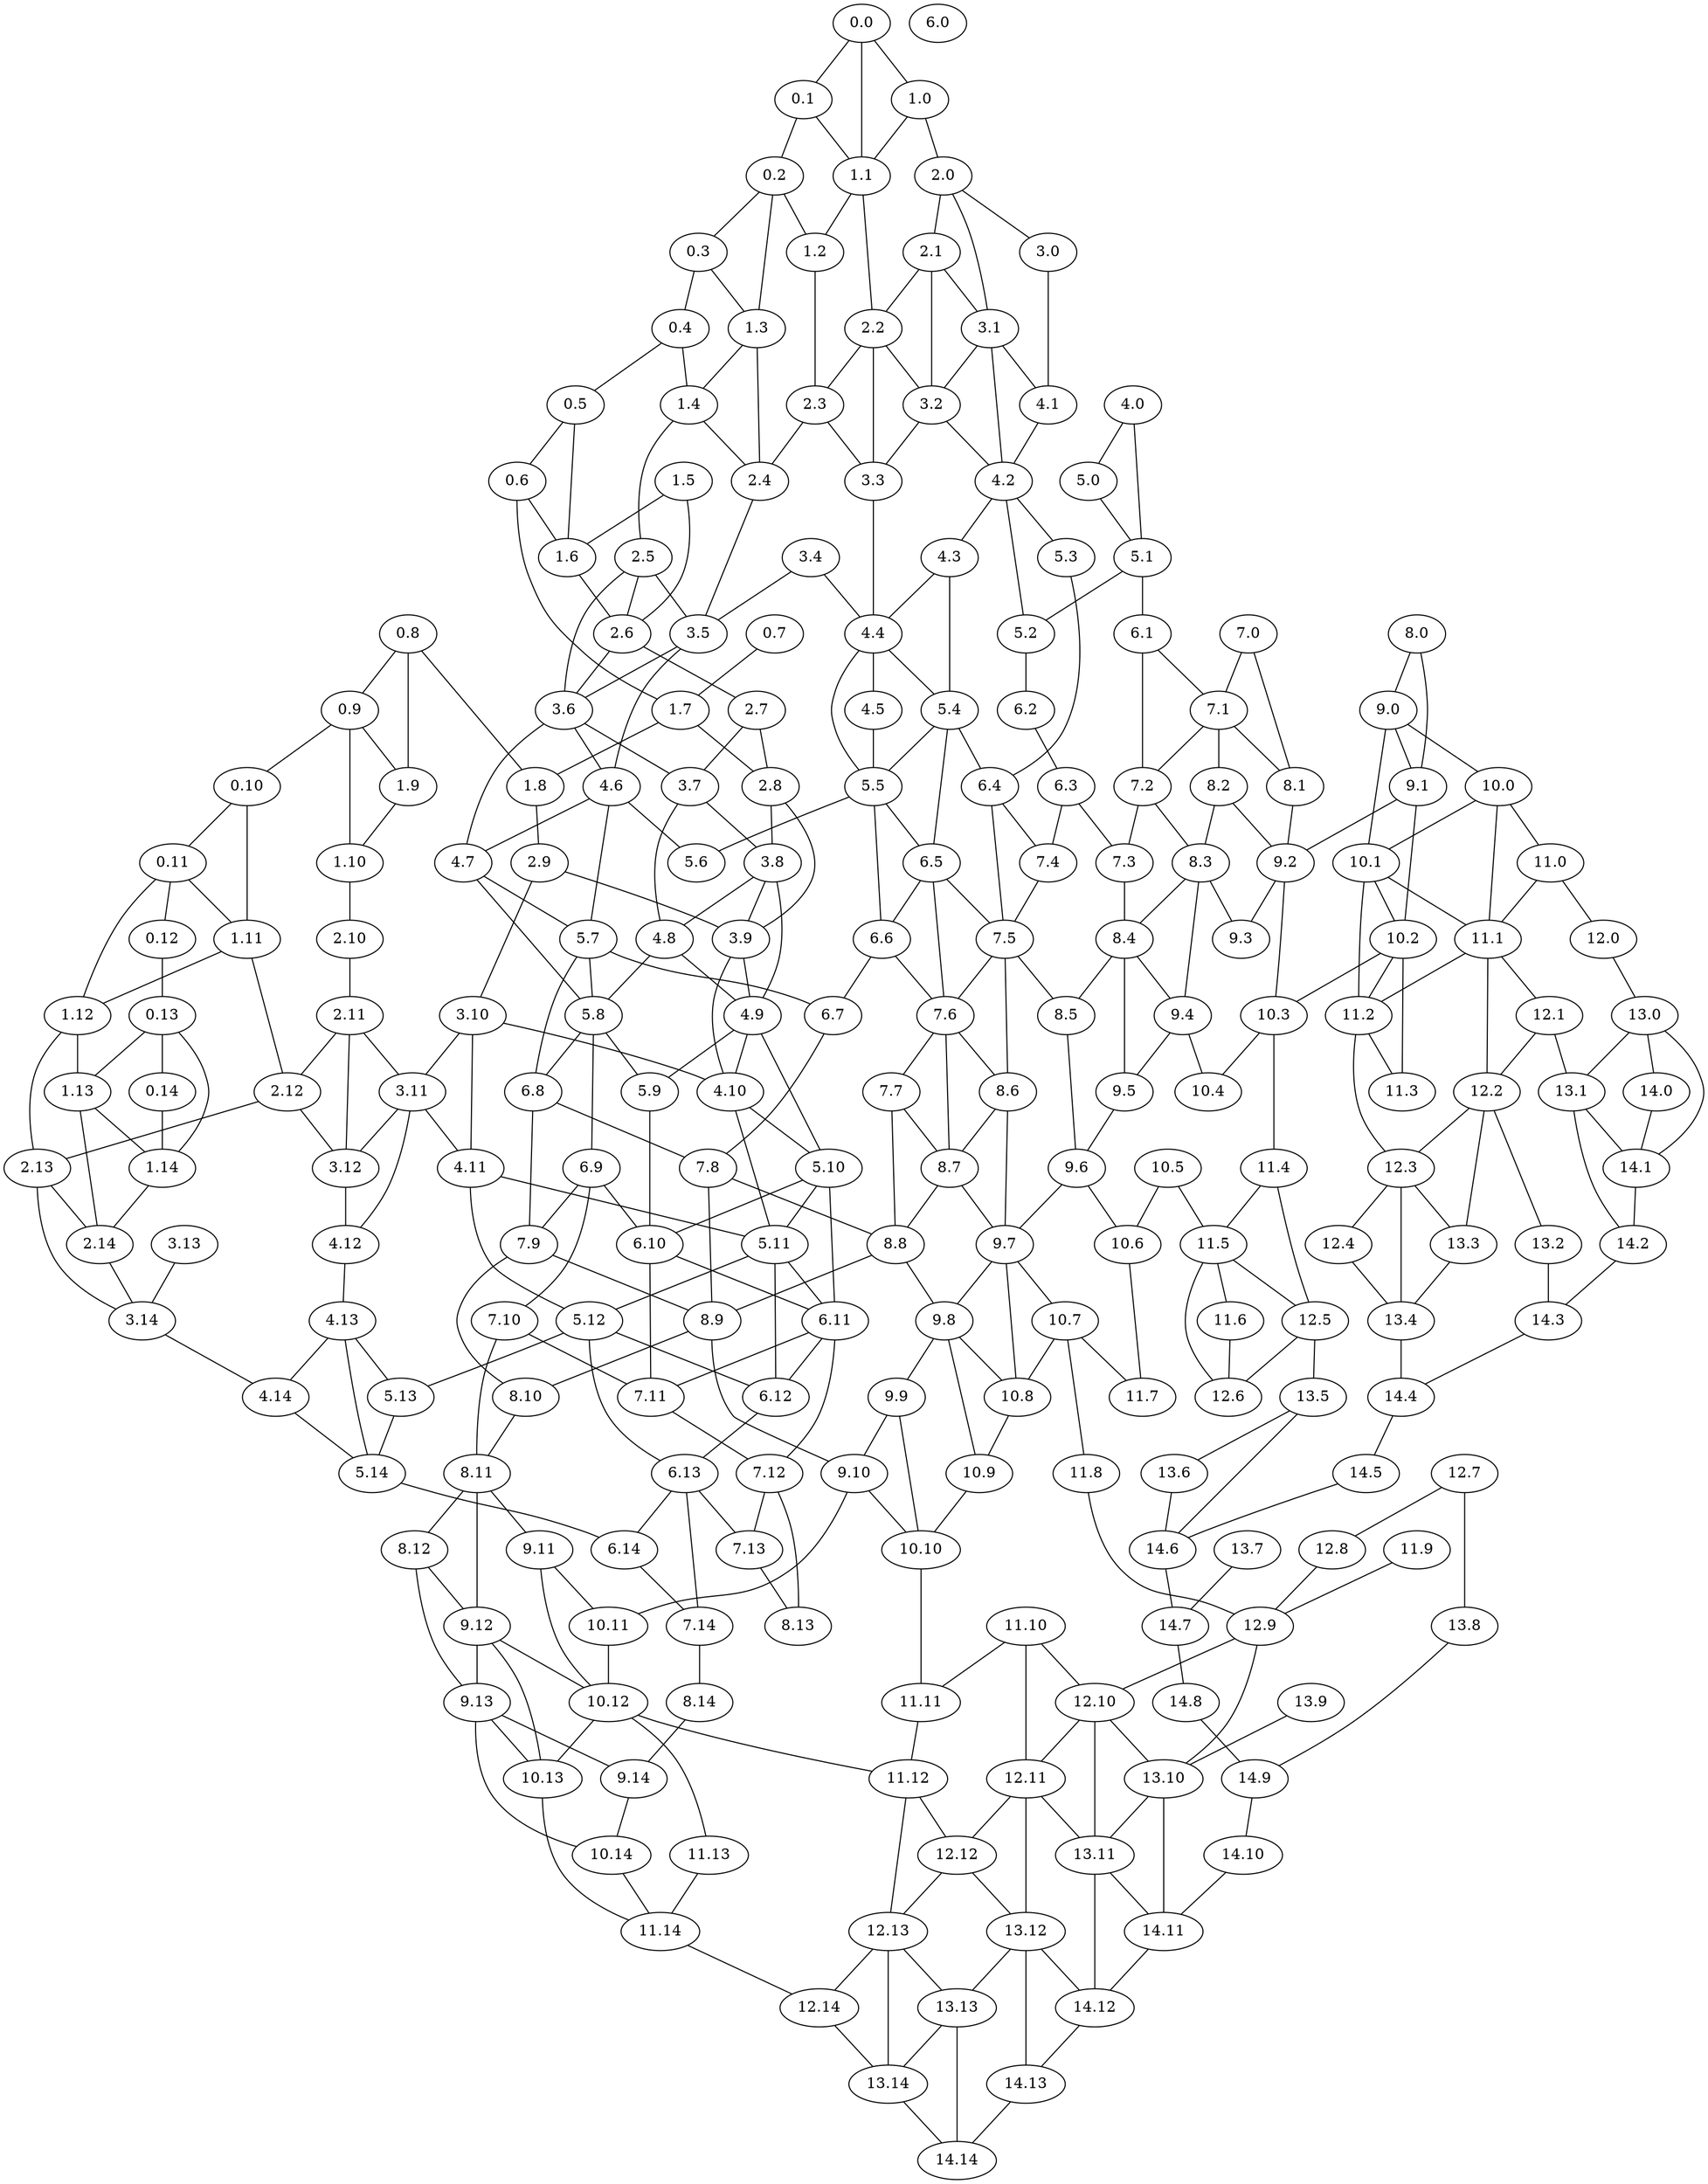 graph G {
	graph [bb="0,0,1401.6,1674.6"];
	node [label="\N"];
	0.0	[height=0.5,
		pos="1169.9,1244.9",
		width=0.75];
	0.1	[height=0.5,
		pos="1103.2,1275.4",
		width=0.75];
	0.0 -- 0.1	[pos="1147.3,1255.2 1140.4,1258.4 1132.7,1261.9 1125.8,1265.1"];
	1.0	[height=0.5,
		pos="1198.9,1173.7",
		width=0.75];
	0.0 -- 1.0	[pos="1177.1,1227.3 1181.6,1216.3 1187.3,1202.1 1191.8,1191.1"];
	1.1	[height=0.5,
		pos="1120.2,1191",
		width=0.75];
	0.0 -- 1.1	[pos="1155.5,1229.3 1148.8,1222.1 1141,1213.5 1134.3,1206.4"];
	0.2	[height=0.5,
		pos="1023,1299",
		width=0.75];
	0.1 -- 0.2	[pos="1078.3,1282.7 1068.6,1285.6 1057.6,1288.8 1047.9,1291.7"];
	0.1 -- 1.1	[pos="1106.8,1257.5 1109.7,1243.2 1113.7,1223.2 1116.6,1208.9"];
	0.3	[height=0.5,
		pos="966.54,1355",
		width=0.75];
	0.2 -- 0.3	[pos="1007.8,1314 999.75,1322.1 989.81,1331.9 981.7,1340"];
	1.2	[height=0.5,
		pos="1049.4,1223.6",
		width=0.75];
	0.2 -- 1.2	[pos="1029.2,1281.2 1033.4,1269.1 1038.9,1253.4 1043.1,1241.4"];
	1.3	[height=0.5,
		pos="956.57,1274.6",
		width=0.75];
	0.2 -- 1.3	[pos="999,1290.2 992.91,1288 986.37,1285.6 980.29,1283.3"];
	0.4	[height=0.5,
		pos="889.44,1357.1",
		width=0.75];
	0.3 -- 0.4	[pos="939.14,1355.7 931.78,1355.9 923.83,1356.1 916.49,1356.3"];
	0.3 -- 1.3	[pos="964.28,1336.8 962.65,1323.6 960.45,1305.9 958.83,1292.8"];
	0.5	[height=0.5,
		pos="813.59,1393.2",
		width=0.75];
	0.4 -- 0.5	[pos="867.1,1367.7 857.22,1372.4 845.64,1377.9 835.78,1382.6"];
	1.4	[height=0.5,
		pos="890.62,1266.6",
		width=0.75];
	0.4 -- 1.4	[pos="889.68,1338.7 889.89,1323 890.18,1300.5 890.38,1284.8"];
	0.6	[height=0.5,
		pos="731.68,1395.1",
		width=0.75];
	0.5 -- 0.6	[pos="786.32,1393.8 777.47,1394 767.67,1394.2 758.84,1394.5"];
	1.6	[height=0.5,
		pos="768.63,1334.9",
		width=0.75];
	0.5 -- 1.6	[pos="801.07,1376.9 794.83,1368.8 787.31,1359.1 781.09,1351"];
	0.6 -- 1.6	[pos="741.97,1378.3 747.1,1370 753.27,1359.9 758.39,1351.6"];
	1.7	[height=0.5,
		pos="642.04,1384.1",
		width=0.75];
	0.6 -- 1.7	[pos="704.78,1391.8 693.34,1390.4 680.02,1388.8 668.61,1387.4"];
	0.7	[height=0.5,
		pos="667.52,1462.7",
		width=0.75];
	0.7 -- 1.7	[pos="661.74,1444.9 657.57,1432 651.96,1414.7 647.8,1401.9"];
	0.8	[height=0.5,
		pos="535.07,1505.3",
		width=0.75];
	0.9	[height=0.5,
		pos="470.57,1567.3",
		width=0.75];
	0.8 -- 0.9	[pos="519.46,1520.3 509.31,1530 496.15,1542.7 486.04,1552.4"];
	1.8	[height=0.5,
		pos="563.89,1421.1",
		width=0.75];
	0.8 -- 1.8	[pos="541.18,1487.4 546.07,1473.1 552.9,1453.2 557.78,1438.9"];
	1.9	[height=0.5,
		pos="519.12,1577.7",
		width=0.75];
	0.8 -- 1.9	[pos="531.13,1523.2 528.67,1534.3 525.53,1548.6 523.07,1559.7"];
	0.10	[height=0.5,
		pos="372.77,1593.4",
		width=0.86659];
	0.9 -- 0.10	[pos="445.38,1574 431.91,1577.6 415.27,1582 401.33,1585.7"];
	0.9 -- 1.9	[pos="496.55,1572.9 496.64,1572.9 496.73,1572.9 496.82,1572.9"];
	1.10	[height=0.5,
		pos="432.66,1568.4",
		width=0.86659];
	0.9 -- 1.10	[pos="443.42,1568.1 443.32,1568.1 443.23,1568.1 443.13,1568.1"];
	0.11	[height=0.5,
		pos="287.3,1600.6",
		width=0.86659];
	0.10 -- 0.11	[pos="341.43,1596 333.9,1596.6 325.86,1597.3 318.35,1598"];
	1.11	[height=0.5,
		pos="299.9,1541.8",
		width=0.86659];
	0.10 -- 1.11	[pos="352.86,1579.3 342.58,1572 330.07,1563.1 319.79,1555.9"];
	0.12	[height=0.5,
		pos="227.65,1656.6",
		width=0.86659];
	0.11 -- 0.12	[pos="270.68,1616.2 262.41,1623.9 252.43,1633.3 244.17,1641.1"];
	0.11 -- 1.11	[pos="291.14,1582.6 292.68,1575.5 294.44,1567.2 295.98,1560"];
	1.12	[height=0.5,
		pos="218.44,1546.3",
		width=0.86659];
	0.11 -- 1.12	[pos="268.84,1586 258.96,1578.3 246.83,1568.7 236.94,1560.9"];
	0.13	[height=0.5,
		pos="138.03,1630.6",
		width=0.86659];
	0.12 -- 0.13	[pos="199.29,1648.3 188.73,1645.3 176.75,1641.8 166.2,1638.7"];
	0.14	[height=0.5,
		pos="65.795,1620.2",
		width=0.86659];
	0.13 -- 0.14	[pos="107.39,1626.2 103.7,1625.6 99.932,1625.1 96.244,1624.6"];
	1.13	[height=0.5,
		pos="143.62,1556.8",
		width=0.86659];
	0.13 -- 1.13	[pos="139.41,1612.3 140.27,1600.9 141.39,1586.2 142.25,1574.8"];
	1.14	[height=0.5,
		pos="87.916,1551.4",
		width=0.86659];
	0.13 -- 1.14	[pos="127.15,1613.4 118.75,1600.1 107.17,1581.8 98.768,1568.5"];
	0.14 -- 1.14	[pos="71.491,1602.5 74.769,1592.3 78.875,1579.5 82.162,1569.3"];
	1.0 -- 1.1	[pos="1173.1,1179.4 1164.4,1181.3 1154.7,1183.4 1146,1185.3"];
	2.0	[height=0.5,
		pos="1204.2,1090.6",
		width=0.75];
	1.0 -- 2.0	[pos="1200.1,1155.7 1201,1141.7 1202.2,1122.5 1203.1,1108.6"];
	1.1 -- 1.2	[pos="1097.8,1201.3 1089.5,1205.1 1080.1,1209.4 1071.9,1213.3"];
	2.2	[height=0.5,
		pos="1072.2,1116.9",
		width=0.75];
	1.1 -- 2.2	[pos="1109.3,1174.2 1101.4,1162 1090.9,1145.7 1083,1133.6"];
	2.3	[height=0.5,
		pos="1000,1153.7",
		width=0.75];
	1.2 -- 2.3	[pos="1037.7,1207.1 1029.8,1195.9 1019.5,1181.3 1011.6,1170.2"];
	1.3 -- 1.4	[pos="929.75,1271.3 925.61,1270.8 921.34,1270.3 917.21,1269.8"];
	2.4	[height=0.5,
		pos="922.3,1196.1",
		width=0.75];
	1.3 -- 2.4	[pos="948.97,1257.2 943.29,1244.2 935.56,1226.5 929.89,1213.5"];
	1.4 -- 2.4	[pos="898.45,1249.1 903.29,1238.4 909.48,1224.6 914.34,1213.8"];
	2.5	[height=0.5,
		pos="825.02,1209.2",
		width=0.75];
	1.4 -- 2.5	[pos="874.07,1252.1 864.2,1243.5 851.71,1232.5 841.8,1223.9"];
	1.5	[height=0.5,
		pos="801.97,1309.9",
		width=0.75];
	1.5 -- 1.6	[pos="783.74,1323.6 783.62,1323.7 783.5,1323.7 783.38,1323.8"];
	2.6	[height=0.5,
		pos="767.24,1243.7",
		width=0.75];
	1.5 -- 2.6	[pos="793.03,1292.9 787.88,1283.1 781.44,1270.8 776.28,1260.9"];
	1.6 -- 2.6	[pos="768.36,1316.8 768.11,1301 767.76,1277.9 767.52,1262"];
	1.7 -- 1.8	[pos="619.85,1394.6 609.29,1399.6 596.7,1405.6 586.13,1410.6"];
	2.8	[height=0.5,
		pos="625.14,1296.1",
		width=0.75];
	1.7 -- 2.8	[pos="638.54,1365.9 635.62,1350.7 631.48,1329.1 628.58,1314"];
	2.9	[height=0.5,
		pos="522.55,1340.1",
		width=0.75];
	1.8 -- 2.9	[pos="555.12,1403.9 548.1,1390.2 538.31,1371 531.3,1357.3"];
	1.9 -- 1.10	[pos="492.24,1574.8 483.11,1573.8 472.85,1572.7 463.45,1571.7"];
	2.10	[height=0.5,
		pos="387.75,1493.3",
		width=0.86659];
	1.10 -- 2.10	[pos="422.47,1551.3 415.17,1539.1 405.38,1522.8 398.06,1510.5"];
	1.11 -- 1.12	[pos="268.64,1543.5 262.45,1543.9 255.94,1544.2 249.75,1544.6"];
	2.12	[height=0.5,
		pos="276.84,1458.4",
		width=0.86659];
	1.11 -- 2.12	[pos="294.89,1523.7 291,1509.6 285.62,1490.1 281.75,1476.1"];
	1.12 -- 1.13	[pos="188.01,1550.6 183.48,1551.2 178.8,1551.9 174.27,1552.5"];
	2.13	[height=0.5,
		pos="189.09,1459.7",
		width=0.86659];
	1.12 -- 2.13	[pos="212.36,1528.4 207.32,1513.5 200.2,1492.5 195.16,1477.6"];
	1.13 -- 1.14	[pos="112.83,1553.8 112.73,1553.8 112.63,1553.8 112.53,1553.8"];
	2.14	[height=0.5,
		pos="116.81,1476.4",
		width=0.86659];
	1.13 -- 2.14	[pos="137.67,1539 133.23,1525.6 127.18,1507.5 122.75,1494.2"];
	1.14 -- 2.14	[pos="94.765,1533.6 99.371,1521.7 105.42,1506 110.02,1494"];
	2.1	[height=0.5,
		pos="1140.3,1090.8",
		width=0.75];
	2.0 -- 2.1	[pos="1177.1,1090.7 1174,1090.7 1170.8,1090.7 1167.6,1090.7"];
	3.0	[height=0.5,
		pos="1251.2,1041.5",
		width=0.75];
	2.0 -- 3.0	[pos="1218.8,1075.3 1224.4,1069.4 1230.8,1062.8 1236.4,1056.9"];
	3.1	[height=0.5,
		pos="1156.1,1019.4",
		width=0.75];
	2.0 -- 3.1	[pos="1193,1074.1 1185.4,1062.7 1175.3,1047.7 1167.6,1036.3"];
	2.1 -- 2.2	[pos="1116.9,1099.8 1110.1,1102.4 1102.7,1105.2 1095.9,1107.8"];
	2.1 -- 3.1	[pos="1144.3,1072.8 1146.7,1062 1149.7,1048.4 1152.1,1037.7"];
	3.2	[height=0.5,
		pos="1095.8,1037.4",
		width=0.75];
	2.1 -- 3.2	[pos="1126.9,1074.8 1121.3,1068 1114.8,1060.2 1109.1,1053.4"];
	2.2 -- 2.3	[pos="1050.5,1127.9 1041.4,1132.6 1030.8,1138 1021.7,1142.7"];
	2.2 -- 3.2	[pos="1077.5,1098.8 1081.4,1085.7 1086.6,1068.1 1090.5,1055.1"];
	3.3	[height=0.5,
		pos="1022.5,1072.3",
		width=0.75];
	2.2 -- 3.3	[pos="1055.9,1102.3 1050.4,1097.3 1044.2,1091.8 1038.6,1086.8"];
	2.3 -- 2.4	[pos="978.79,1165.3 967.73,1171.3 954.26,1178.7 943.25,1184.7"];
	2.3 -- 3.3	[pos="1005,1135.7 1008.8,1122.1 1013.9,1103.6 1017.6,1090.1"];
	3.5	[height=0.5,
		pos="847.8,1140.4",
		width=0.75];
	2.4 -- 3.5	[pos="904.27,1182.6 892.64,1173.9 877.57,1162.6 865.93,1153.9"];
	2.5 -- 2.6	[pos="804.81,1221.3 799.22,1224.6 793.14,1228.2 787.54,1231.6"];
	2.5 -- 3.5	[pos="830.89,1191.5 834.26,1181.3 838.49,1168.5 841.87,1158.3"];
	3.6	[height=0.5,
		pos="769.39,1157.7",
		width=0.75];
	2.5 -- 3.6	[pos="809.23,1194.6 801.78,1187.7 792.9,1179.5 785.41,1172.6"];
	2.7	[height=0.5,
		pos="693.89,1265.2",
		width=0.75];
	2.6 -- 2.7	[pos="742.41,1251 734.76,1253.2 726.34,1255.7 718.7,1257.9"];
	2.6 -- 3.6	[pos="767.7,1225.4 768.06,1210.9 768.57,1190.5 768.93,1175.9"];
	2.7 -- 2.8	[pos="671.38,1275.3 663.86,1278.7 655.48,1282.5 647.94,1285.9"];
	3.7	[height=0.5,
		pos="692.61,1184.7",
		width=0.75];
	2.7 -- 3.7	[pos="693.6,1246.9 693.39,1233.8 693.11,1216 692.9,1202.9"];
	3.8	[height=0.5,
		pos="619.3,1212.8",
		width=0.75];
	2.8 -- 3.8	[pos="623.87,1278 622.89,1264 621.55,1244.8 620.57,1230.8"];
	3.9	[height=0.5,
		pos="560.49,1264.9",
		width=0.75];
	2.8 -- 3.9	[pos="603.25,1285.5 596.51,1282.3 589.09,1278.7 582.35,1275.4"];
	2.9 -- 3.9	[pos="531.16,1323 537.32,1310.8 545.6,1294.4 551.78,1282.1"];
	3.10	[height=0.5,
		pos="444.57,1300.6",
		width=0.86659];
	2.9 -- 3.10	[pos="500.83,1329.1 490.64,1324 478.49,1317.8 468.09,1312.5"];
	2.11	[height=0.5,
		pos="353.41,1419.3",
		width=0.86659];
	2.10 -- 2.11	[pos="379.61,1475.8 374.14,1464 366.95,1448.5 361.49,1436.7"];
	2.11 -- 2.12	[pos="330.02,1431.2 320.6,1436 309.77,1441.6 300.35,1446.4"];
	3.11	[height=0.5,
		pos="370.51,1335.1",
		width=0.86659];
	2.11 -- 3.11	[pos="357.12,1401 360,1386.8 363.99,1367.2 366.86,1353"];
	3.12	[height=0.5,
		pos="314.4,1388.2",
		width=0.86659];
	2.11 -- 3.12	[pos="334.82,1404.5 334.19,1404 333.56,1403.5 332.93,1403"];
	2.12 -- 2.13	[pos="245.16,1458.8 237.11,1459 228.46,1459.1 220.43,1459.2"];
	2.12 -- 3.12	[pos="286.12,1441 291.86,1430.3 299.2,1416.6 304.96,1405.8"];
	2.13 -- 2.14	[pos="160.11,1466.4 155.4,1467.5 150.52,1468.6 145.8,1469.7"];
	3.14	[height=0.5,
		pos="118.4,1401.2",
		width=0.86659];
	2.13 -- 3.14	[pos="170.89,1444.6 160.25,1435.8 146.88,1424.8 136.3,1416"];
	2.14 -- 3.14	[pos="117.2,1458.2 117.45,1446.4 117.77,1431 118.02,1419.3"];
	4.1	[height=0.5,
		pos="1185.7,979.46",
		width=0.75];
	3.0 -- 4.1	[pos="1235.4,1026.5 1225.1,1016.7 1211.7,1004.1 1201.4,994.33"];
	3.1 -- 3.2	[pos="1131.2,1026.8 1127.7,1027.9 1124.1,1029 1120.6,1030"];
	3.1 -- 4.1	[pos="1168.2,1003.2 1169.9,1000.7 1171.8,998.25 1173.6,995.83"];
	4.2	[height=0.5,
		pos="1105.2,956.67",
		width=0.75];
	3.1 -- 4.2	[pos="1143.3,1003.6 1135.6,994.14 1125.9,982.19 1118.2,972.72"];
	3.2 -- 3.3	[pos="1073.8,1047.9 1064.5,1052.3 1053.7,1057.4 1044.5,1061.9"];
	3.2 -- 4.2	[pos="1097.9,1019.1 1099.5,1005.8 1101.6,987.86 1103.1,974.64"];
	4.4	[height=0.5,
		pos="960.85,1017",
		width=0.75];
	3.3 -- 4.4	[pos="1006.3,1057.8 997.32,1049.7 986.17,1039.7 977.16,1031.6"];
	3.4	[height=0.5,
		pos="908.55,1085",
		width=0.75];
	3.4 -- 3.5	[pos="892.59,1099.6 883.73,1107.6 872.74,1117.7 863.87,1125.7"];
	3.4 -- 4.4	[pos="920.95,1068.9 929.16,1058.2 939.91,1044.2 948.18,1033.4"];
	3.5 -- 3.6	[pos="822.13,1146.1 813.46,1148 803.79,1150.1 795.12,1152"];
	4.6	[height=0.5,
		pos="785.55,1083.6",
		width=0.75];
	3.5 -- 4.6	[pos="831.77,1125.8 822.55,1117.3 810.99,1106.8 801.75,1098.4"];
	3.6 -- 3.7	[pos="745.1,1166.2 736.05,1169.4 725.78,1173 716.75,1176.2"];
	3.6 -- 4.6	[pos="773.3,1139.8 775.83,1128.2 779.09,1113.2 781.62,1101.6"];
	4.7	[height=0.5,
		pos="715.33,1093.2",
		width=0.75];
	3.6 -- 4.7	[pos="756.03,1141.8 747.65,1131.8 736.89,1119 728.54,1109"];
	3.7 -- 3.8	[pos="669.01,1193.7 660.64,1196.9 651.22,1200.5 642.86,1203.8"];
	4.8	[height=0.5,
		pos="622.27,1142.3",
		width=0.75];
	3.7 -- 4.8	[pos="672.26,1172.4 662.85,1166.7 651.7,1160 642.33,1154.4"];
	3.8 -- 3.9	[pos="602.92,1227.3 594.76,1234.5 584.93,1243.2 576.78,1250.4"];
	3.8 -- 4.8	[pos="620.07,1194.6 620.51,1184.2 621.06,1171.1 621.5,1160.7"];
	4.9	[height=0.5,
		pos="549.99,1189.4",
		width=0.75];
	3.8 -- 4.9	[pos="595.06,1204.6 588.35,1202.3 581.06,1199.9 574.33,1197.6"];
	3.9 -- 4.9	[pos="557.95,1246.6 556.3,1234.7 554.15,1219.3 552.51,1207.5"];
	4.10	[height=0.5,
		pos="485.1,1227.6",
		width=0.86659];
	3.9 -- 4.10	[pos="538.68,1254.1 529.38,1249.5 518.49,1244.1 508.97,1239.4"];
	3.10 -- 3.11	[pos="419.91,1312.1 411.83,1315.9 402.86,1320 394.81,1323.8"];
	3.10 -- 4.10	[pos="454.17,1283.3 460.63,1271.7 469.12,1256.4 475.56,1244.8"];
	4.11	[height=0.5,
		pos="376.91,1261.3",
		width=0.86659];
	3.10 -- 4.11	[pos="422.41,1287.8 414.86,1283.4 406.42,1278.4 398.88,1274.1"];
	3.11 -- 3.12	[pos="354.28,1350.4 346.9,1357.4 338.19,1365.7 330.79,1372.7"];
	3.11 -- 4.11	[pos="372.09,1316.8 373.08,1305.4 374.36,1290.7 375.34,1279.3"];
	4.12	[height=0.5,
		pos="285.68,1335.1",
		width=0.86659];
	3.11 -- 4.12	[pos="338.92,1335.1 331.76,1335.1 324.16,1335.1 317.01,1335.1"];
	3.12 -- 4.12	[pos="305,1370.8 301.79,1364.9 298.21,1358.3 295.01,1352.3"];
	3.13	[height=0.5,
		pos="31.197,1398",
		width=0.86659];
	3.13 -- 3.14	[pos="62.68,1399.2 70.681,1399.5 79.273,1399.8 87.257,1400.1"];
	4.14	[height=0.5,
		pos="136.66,1314.2",
		width=0.86659];
	3.14 -- 4.14	[pos="122.18,1383.2 125.32,1368.3 129.75,1347.1 132.88,1332.2"];
	4.0	[height=0.5,
		pos="1313.6,863.15",
		width=0.75];
	5.0	[height=0.5,
		pos="1317.7,825.24",
		width=0.75];
	4.0 -- 5.0	[pos="1315.6,845.08 1315.6,844.47 1315.7,843.86 1315.8,843.25"];
	5.1	[height=0.5,
		pos="1234.9,826.78",
		width=0.75];
	4.0 -- 5.1	[pos="1291.3,852.83 1280.7,847.91 1268,842.05 1257.3,837.13"];
	4.1 -- 4.2	[pos="1160.7,972.38 1151,969.63 1139.9,966.5 1130.2,963.75"];
	4.3	[height=0.5,
		pos="1024.5,970.69",
		width=0.75];
	4.2 -- 4.3	[pos="1078.8,961.26 1069.8,962.82 1059.7,964.57 1050.7,966.13"];
	5.2	[height=0.5,
		pos="1169.4,891.66",
		width=0.75];
	4.2 -- 5.2	[pos="1120.1,941.59 1130.3,931.24 1143.9,917.54 1154.2,907.1"];
	5.3	[height=0.5,
		pos="1054.6,894.56",
		width=0.75];
	4.2 -- 5.3	[pos="1092.2,940.68 1084.7,931.47 1075.3,919.95 1067.8,910.72"];
	4.3 -- 4.4	[pos="1006.1,984.07 997.7,990.15 987.82,997.34 979.43,1003.4"];
	5.4	[height=0.5,
		pos="954.96,932.18",
		width=0.75];
	4.3 -- 5.4	[pos="1003.6,959.13 994.81,954.26 984.59,948.6 975.8,943.72"];
	4.5	[height=0.5,
		pos="939,986.09",
		width=0.75];
	4.4 -- 4.5	[pos="949.16,1000.4 949.08,1000.3 949,1000.2 948.92,1000.1"];
	4.4 -- 5.4	[pos="959.57,998.56 958.58,984.24 957.21,964.48 956.22,950.24"];
	5.5	[height=0.5,
		pos="890.39,957.28",
		width=0.75];
	4.4 -- 5.5	[pos="943.8,1002.5 932.72,993.13 918.34,980.95 907.29,971.59"];
	4.5 -- 5.5	[pos="918.67,974.04 916.06,972.5 913.4,970.92 910.8,969.38"];
	4.6 -- 4.7	[pos="759.01,1087.2 753.41,1088 747.51,1088.8 741.92,1089.6"];
	5.6	[height=0.5,
		pos="842.28,1025",
		width=0.75];
	4.6 -- 5.6	[pos="800.46,1068.2 808.73,1059.7 818.99,1049.1 827.28,1040.5"];
	5.7	[height=0.5,
		pos="711.31,1032.3",
		width=0.75];
	4.6 -- 5.7	[pos="766.43,1070.4 755.26,1062.7 741.22,1053 730.11,1045.3"];
	4.7 -- 5.7	[pos="714.13,1075 713.62,1067.3 713.02,1058.3 712.52,1050.6"];
	5.8	[height=0.5,
		pos="634.54,1059.2",
		width=0.75];
	4.7 -- 5.8	[pos="692.4,1083.6 681.48,1079 668.46,1073.5 657.54,1068.9"];
	4.8 -- 4.9	[pos="602.9,1154.9 592.53,1161.7 579.79,1170 569.41,1176.7"];
	4.8 -- 5.8	[pos="624.93,1124.3 626.99,1110.3 629.83,1091.1 631.89,1077.2"];
	4.9 -- 4.10	[pos="529.46,1201.5 522.33,1205.7 514.31,1210.4 507.07,1214.7"];
	5.9	[height=0.5,
		pos="567.17,1108.3",
		width=0.75];
	4.9 -- 5.9	[pos="553.8,1171.4 556.65,1158 560.52,1139.7 563.37,1126.3"];
	5.10	[height=0.5,
		pos="474.98,1155.9",
		width=0.86659];
	4.9 -- 5.10	[pos="527.48,1179.3 518.77,1175.4 508.75,1171 499.83,1167"];
	4.10 -- 5.10	[pos="482.55,1209.5 481.02,1198.7 479.1,1185 477.57,1174.2"];
	5.11	[height=0.5,
		pos="408.51,1191.6",
		width=0.86659];
	4.10 -- 5.11	[pos="460.87,1216.2 451.93,1212 441.8,1207.3 432.85,1203.1"];
	4.11 -- 5.11	[pos="384.88,1243.7 389.64,1233.2 395.65,1220 400.43,1209.4"];
	5.12	[height=0.5,
		pos="325.85,1207.1",
		width=0.86659];
	4.11 -- 5.12	[pos="361.87,1245.3 355.28,1238.3 347.56,1230.1 340.96,1223.1"];
	4.13	[height=0.5,
		pos="209.06,1296",
		width=0.86659];
	4.12 -- 4.13	[pos="262.27,1323.2 252.85,1318.4 242.01,1312.8 232.58,1308"];
	4.13 -- 4.14	[pos="180.44,1303.2 175.54,1304.5 170.45,1305.7 165.54,1307"];
	5.13	[height=0.5,
		pos="249.6,1240.1",
		width=0.86659];
	4.13 -- 5.13	[pos="221.22,1279.2 226.35,1272.2 232.31,1263.9 237.44,1256.8"];
	5.14	[height=0.5,
		pos="171.31,1237.5",
		width=0.86659];
	4.13 -- 5.14	[pos="198.14,1279.1 193.17,1271.4 187.31,1262.3 182.33,1254.6"];
	4.14 -- 5.14	[pos="144.7,1296.4 150.33,1283.9 157.83,1267.4 163.43,1255"];
	5.0 -- 5.1	[pos="1290.6,825.75 1281.5,825.92 1271.2,826.11 1262.1,826.28"];
	5.1 -- 5.2	[pos="1219.7,841.83 1209.2,852.31 1195.1,866.23 1184.5,876.69"];
	6.1	[height=0.5,
		pos="1223,736.01",
		width=0.75];
	5.1 -- 6.1	[pos="1232.6,808.85 1230.5,793.04 1227.5,770.11 1225.4,754.22"];
	6.2	[height=0.5,
		pos="1132.2,834.74",
		width=0.75];
	5.2 -- 6.2	[pos="1158.4,874.89 1153.6,867.54 1148,858.94 1143.2,851.59"];
	6.4	[height=0.5,
		pos="972.03,857.02",
		width=0.75];
	5.3 -- 6.4	[pos="1032.1,884.31 1020.4,879.01 1006.2,872.56 994.58,867.27"];
	5.4 -- 5.5	[pos="931.28,941.38 925.67,943.57 919.68,945.9 914.06,948.08"];
	5.4 -- 6.4	[pos="959.01,914.37 961.71,902.47 965.25,886.89 967.95,874.96"];
	6.5	[height=0.5,
		pos="888.53,878.49",
		width=0.75];
	5.4 -- 6.5	[pos="937.51,918.07 927.82,910.24 915.8,900.53 906.1,892.69"];
	5.5 -- 5.6	[pos="878.75,973.68 871.29,984.18 861.65,997.76 854.16,1008.3"];
	5.5 -- 6.5	[pos="889.96,939.01 889.66,926.28 889.26,909.37 888.96,896.66"];
	6.6	[height=0.5,
		pos="823,912.28",
		width=0.75];
	5.5 -- 6.6	[pos="871.26,944.51 862.23,938.48 851.48,931.3 842.41,925.25"];
	5.7 -- 5.8	[pos="687.02,1040.8 677.97,1044 667.71,1047.6 658.67,1050.7"];
	6.7	[height=0.5,
		pos="743.16,951.82",
		width=0.75];
	5.7 -- 6.7	[pos="718.22,1014.9 723.56,1001.4 730.92,982.75 736.26,969.25"];
	6.8	[height=0.5,
		pos="652.31,984.68",
		width=0.75];
	5.7 -- 6.8	[pos="693.93,1018.3 686.31,1012.1 677.4,1004.9 669.77,998.78"];
	5.8 -- 5.9	[pos="616.13,1072.6 606.63,1079.5 595.06,1088 585.56,1094.9"];
	5.8 -- 6.8	[pos="638.84,1041.2 641.64,1029.4 645.26,1014.2 648.05,1002.5"];
	6.9	[height=0.5,
		pos="553.1,1014.8",
		width=0.75];
	5.8 -- 6.9	[pos="613.57,1047.8 601.41,1041.1 586.15,1032.8 574,1026.2"];
	6.10	[height=0.5,
		pos="491.77,1076.1",
		width=0.86659];
	5.9 -- 6.10	[pos="544.14,1098.5 535.56,1094.8 525.79,1090.6 517.03,1086.9"];
	5.10 -- 5.11	[pos="452.1,1168.2 445.49,1171.7 438.28,1175.6 431.65,1179.2"];
	5.10 -- 6.10	[pos="478.79,1137.8 481.54,1124.7 485.23,1107.2 487.98,1094.1"];
	6.11	[height=0.5,
		pos="419.18,1110.3",
		width=0.86659];
	5.10 -- 6.11	[pos="456.71,1140.9 450.48,1135.9 443.52,1130.2 437.3,1125.1"];
	5.11 -- 5.12	[pos="378.67,1197.2 371.17,1198.6 363.14,1200.1 355.65,1201.5"];
	5.11 -- 6.11	[pos="410.88,1173.6 412.65,1160.1 415.05,1141.8 416.82,1128.3"];
	6.12	[height=0.5,
		pos="353.46,1147.3",
		width=0.86659];
	5.11 -- 6.12	[pos="390.18,1176.9 384.3,1172.1 377.78,1166.9 371.9,1162.2"];
	5.12 -- 5.13	[pos="300.88,1217.9 292.46,1221.5 283.05,1225.6 274.62,1229.2"];
	5.12 -- 6.12	[pos="333.98,1189.5 337.54,1181.7 341.72,1172.7 345.29,1165"];
	6.13	[height=0.5,
		pos="268.13,1146.4",
		width=0.86659];
	5.12 -- 6.13	[pos="310.68,1191.1 302.26,1182.3 291.82,1171.3 283.39,1162.4"];
	5.13 -- 5.14	[pos="218.21,1239 213.1,1238.9 207.81,1238.7 202.71,1238.5"];
	6.14	[height=0.5,
		pos="187.16,1156.6",
		width=0.86659];
	5.14 -- 6.14	[pos="174.83,1219.6 177.45,1206.2 181.03,1187.9 183.65,1174.5"];
	6.0	[height=0.5,
		pos="145,372",
		width=0.75];
	7.1	[height=0.5,
		pos="1223.1,656",
		width=0.75];
	6.1 -- 7.1	[pos="1223,717.86 1223,704.76 1223,687.16 1223,674.08"];
	7.2	[height=0.5,
		pos="1159.7,691.06",
		width=0.75];
	6.1 -- 7.2	[pos="1204.4,722.77 1196.2,716.97 1186.6,710.17 1178.4,704.36"];
	6.3	[height=0.5,
		pos="1061.7,782.72",
		width=0.75];
	6.2 -- 6.3	[pos="1114,821.35 1103.6,813.64 1090.5,803.99 1080,796.26"];
	7.3	[height=0.5,
		pos="1081.5,709.76",
		width=0.75];
	6.3 -- 7.3	[pos="1066.6,764.69 1069.7,753.38 1073.6,738.86 1076.7,727.59"];
	7.4	[height=0.5,
		pos="978.58,801.93",
		width=0.75];
	6.3 -- 7.4	[pos="1035.9,788.69 1025.8,791.03 1014.2,793.7 1004.1,796.03"];
	6.4 -- 7.4	[pos="974.17,838.98 974.89,832.96 975.69,826.24 976.4,820.2"];
	7.5	[height=0.5,
		pos="906.5,794.88",
		width=0.75];
	6.4 -- 7.5	[pos="956.5,842.29 946.2,832.53 932.74,819.76 922.37,809.93"];
	6.5 -- 6.6	[pos="867.07,889.55 859.9,893.25 851.91,897.37 844.73,901.08"];
	6.5 -- 7.5	[pos="892.43,860.35 895.46,846.23 899.65,826.73 902.67,812.7"];
	7.6	[height=0.5,
		pos="837.83,828.32",
		width=0.75];
	6.5 -- 7.6	[pos="873.32,863.43 866.9,857.08 859.44,849.71 853.03,843.36"];
	6.6 -- 6.7	[pos="801.18,923.09 789.92,928.66 776.21,935.45 764.95,941.03"];
	6.6 -- 7.6	[pos="826.22,894.06 828.72,879.88 832.18,860.31 834.67,846.21"];
	7.8	[height=0.5,
		pos="677.15,902.02",
		width=0.75];
	6.7 -- 7.8	[pos="725.12,938.21 715.81,931.18 704.47,922.63 695.16,915.61"];
	6.8 -- 7.8	[pos="657.7,966.74 661.87,952.88 667.61,933.78 671.77,919.92"];
	7.9	[height=0.5,
		pos="586,940.79",
		width=0.75];
	6.8 -- 7.9	[pos="633.13,971.99 624.41,966.21 614.11,959.4 605.36,953.61"];
	6.9 -- 6.10	[pos="537.94,1030 528.72,1039.2 516.96,1050.9 507.61,1060.3"];
	6.9 -- 7.9	[pos="560.9,997.25 566.14,985.46 573.03,969.97 578.26,958.2"];
	7.10	[height=0.5,
		pos="471.97,979.41",
		width=0.86659];
	6.9 -- 7.10	[pos="530.5,1004.9 520.09,1000.4 507.71,995 497.01,990.33"];
	6.10 -- 6.11	[pos="467.6,1087.5 459.85,1091.2 451.26,1095.2 443.5,1098.9"];
	7.11	[height=0.5,
		pos="419.28,1041.9",
		width=0.86659];
	6.10 -- 7.11	[pos="467.23,1064.6 459.67,1061 451.35,1057.1 443.8,1053.5"];
	6.11 -- 6.12	[pos="396.57,1123 389.88,1126.8 382.57,1130.9 375.9,1134.7"];
	6.11 -- 7.11	[pos="419.21,1092 419.22,1082.2 419.24,1070.1 419.26,1060.3"];
	7.12	[height=0.5,
		pos="349.46,1070.3",
		width=0.86659];
	6.11 -- 7.12	[pos="396.74,1097.4 388.78,1092.9 379.82,1087.7 371.86,1083.2"];
	6.12 -- 6.13	[pos="322.17,1147 314.75,1146.9 306.83,1146.8 299.41,1146.7"];
	6.13 -- 6.14	[pos="237.52,1150.2 231.07,1151 224.26,1151.9 217.81,1152.7"];
	7.13	[height=0.5,
		pos="273.28,1096.3",
		width=0.86659];
	6.13 -- 7.13	[pos="269.99,1128.3 270.45,1123.8 270.94,1119 271.41,1114.5"];
	7.14	[height=0.5,
		pos="194.46,1085",
		width=0.86659];
	6.13 -- 7.14	[pos="250.29,1131.5 238.8,1121.9 223.9,1109.5 212.38,1099.9"];
	6.14 -- 7.14	[pos="189,1138.5 190.1,1127.7 191.49,1114.1 192.59,1103.3"];
	7.0	[height=0.5,
		pos="1290.2,623.5",
		width=0.75];
	7.0 -- 7.1	[pos="1268.2,634.14 1260.8,637.7 1252.7,641.66 1245.3,645.22"];
	8.1	[height=0.5,
		pos="1241.9,573.98",
		width=0.75];
	7.0 -- 8.1	[pos="1275.4,608.37 1269.6,602.34 1262.8,595.41 1256.9,589.35"];
	7.1 -- 7.2	[pos="1202,667.67 1195.1,671.5 1187.4,675.74 1180.5,679.55"];
	7.1 -- 8.1	[pos="1227.2,638.2 1230.3,624.54 1234.6,605.75 1237.8,592.02"];
	8.2	[height=0.5,
		pos="1157.6,595.82",
		width=0.75];
	7.1 -- 8.2	[pos="1206.9,641.12 1196.7,631.79 1183.7,619.82 1173.6,610.52"];
	7.2 -- 7.3	[pos="1134.1,697.18 1125.5,699.25 1115.8,701.56 1107.2,703.63"];
	8.3	[height=0.5,
		pos="1086.7,636.05",
		width=0.75];
	7.2 -- 8.3	[pos="1141.7,677.46 1130.4,669 1116,658.15 1104.8,649.68"];
	8.4	[height=0.5,
		pos="1007.4,666.67",
		width=0.75];
	7.3 -- 8.4	[pos="1060.9,697.76 1050.6,691.78 1038.2,684.58 1027.9,678.61"];
	7.4 -- 7.5	[pos="951.74,799.3 945.81,798.72 939.53,798.11 933.6,797.53"];
	7.5 -- 7.6	[pos="884.39,805.64 876.55,809.46 867.73,813.76 859.89,817.57"];
	8.5	[height=0.5,
		pos="928.85,710.49",
		width=0.75];
	7.5 -- 8.5	[pos="911.24,776.98 915.03,762.66 920.32,742.67 924.11,728.36"];
	8.6	[height=0.5,
		pos="827.47,759.81",
		width=0.75];
	7.5 -- 8.6	[pos="883.64,784.73 873.06,780.04 860.54,774.48 850,769.81"];
	7.7	[height=0.5,
		pos="762.79,823.96",
		width=0.75];
	7.6 -- 7.7	[pos="810.74,826.74 803.94,826.35 796.64,825.92 789.84,825.53"];
	7.6 -- 8.6	[pos="835.11,810.32 833.6,800.33 831.72,787.93 830.21,777.92"];
	8.7	[height=0.5,
		pos="767.01,778.14",
		width=0.75];
	7.6 -- 8.7	[pos="819.22,815.13 808.89,807.81 796.08,798.74 785.74,791.41"];
	7.7 -- 8.7	[pos="764.46,805.85 764.75,802.64 765.06,799.31 765.35,796.11"];
	8.8	[height=0.5,
		pos="689.84,826.03",
		width=0.75];
	7.7 -- 8.8	[pos="735.63,824.73 729.63,824.9 723.28,825.08 717.27,825.25"];
	7.8 -- 8.8	[pos="680.16,884.01 682.17,871.99 684.8,856.23 686.81,844.18"];
	8.9	[height=0.5,
		pos="613.45,857.98",
		width=0.75];
	7.8 -- 8.9	[pos="658.38,889.04 650.16,883.36 640.53,876.7 632.3,871.01"];
	7.9 -- 8.9	[pos="591.95,922.83 596.59,908.84 602.99,889.53 607.6,875.63"];
	8.10	[height=0.5,
		pos="545.65,886.99",
		width=0.86659];
	7.9 -- 8.10	[pos="573.89,924.65 568.97,918.09 563.28,910.5 558.31,903.87"];
	7.10 -- 7.11	[pos="458.13,995.84 450.44,1005 440.91,1016.3 433.21,1025.4"];
	8.11	[height=0.5,
		pos="459,893.67",
		width=0.86659];
	7.10 -- 8.11	[pos="469.22,961.23 467.02,946.68 463.95,926.37 461.75,911.83"];
	7.11 -- 7.12	[pos="393.68,1052.3 387.61,1054.8 381.13,1057.4 375.06,1059.9"];
	7.12 -- 7.13	[pos="322.39,1079.5 315.2,1082 307.45,1084.6 300.27,1087.1"];
	8.13	[height=0.5,
		pos="265.63,1049",
		width=0.86659];
	7.12 -- 8.13	[pos="320.61,1063 312.08,1060.8 302.76,1058.4 294.25,1056.3"];
	7.13 -- 8.13	[pos="270.34,1078.1 269.75,1074.5 269.13,1070.6 268.54,1067"];
	8.14	[height=0.5,
		pos="184.75,990.04",
		width=0.86659];
	7.14 -- 8.14	[pos="192.59,1066.7 190.87,1049.8 188.34,1025.1 186.62,1008.3"];
	8.0	[height=0.5,
		pos="1314.5,441.83",
		width=0.75];
	9.0	[height=0.5,
		pos="1284.5,389.86",
		width=0.75];
	8.0 -- 9.0	[pos="1304.6,424.81 1301.3,419.01 1297.6,412.53 1294.2,406.74"];
	9.1	[height=0.5,
		pos="1228.2,447.91",
		width=0.75];
	8.0 -- 9.1	[pos="1287.2,443.76 1277,444.47 1265.5,445.29 1255.3,446"];
	9.2	[height=0.5,
		pos="1172.1,510.83",
		width=0.75];
	8.1 -- 9.2	[pos="1225.7,559.33 1214.5,549.13 1199.5,535.58 1188.2,525.4"];
	8.2 -- 8.3	[pos="1136.7,607.67 1127.6,612.86 1116.9,618.94 1107.7,624.14"];
	8.2 -- 9.2	[pos="1160.7,577.79 1163.1,563.37 1166.6,543.24 1169,528.83"];
	8.3 -- 8.4	[pos="1063.4,645.07 1053.1,649.02 1041.1,653.65 1030.9,657.61"];
	9.3	[height=0.5,
		pos="1123.7,563.4",
		width=0.75];
	8.3 -- 9.3	[pos="1095.5,618.84 1101.4,607.25 1109.1,592.05 1115,580.49"];
	9.4	[height=0.5,
		pos="1013.1,598.86",
		width=0.75];
	8.3 -- 9.4	[pos="1065,625.09 1055.5,620.25 1044.2,614.57 1034.6,609.74"];
	8.4 -- 8.5	[pos="986.35,678.41 974.99,684.75 961.01,692.54 949.68,698.86"];
	8.4 -- 9.4	[pos="1008.9,648.5 1009.8,638.77 1010.8,626.82 1011.6,617.08"];
	9.5	[height=0.5,
		pos="936.8,625.82",
		width=0.75];
	8.4 -- 9.5	[pos="986.98,654.85 977.69,649.48 966.73,643.14 957.42,637.75"];
	9.6	[height=0.5,
		pos="857.75,656.32",
		width=0.75];
	8.5 -- 9.6	[pos="910.9,696.82 900.21,688.67 886.67,678.35 875.93,670.17"];
	8.6 -- 8.7	[pos="802.88,767.26 799.21,768.37 795.44,769.52 791.77,770.63"];
	9.7	[height=0.5,
		pos="778,694.07",
		width=0.75];
	8.6 -- 9.7	[pos="815.24,743.56 807.69,733.52 798.02,720.68 790.43,710.59"];
	8.7 -- 8.8	[pos="747.14,790.47 735.61,797.62 721.16,806.6 709.65,813.74"];
	8.7 -- 9.7	[pos="769.39,759.89 771.24,745.79 773.78,726.37 775.62,712.27"];
	8.8 -- 8.9	[pos="666.92,835.62 657.25,839.66 646.02,844.36 636.35,848.4"];
	9.8	[height=0.5,
		pos="698.39,739.63",
		width=0.75];
	8.8 -- 9.8	[pos="691.66,807.71 693.12,792.95 695.16,772.31 696.61,757.63"];
	8.9 -- 8.10	[pos="590.49,867.8 584.19,870.5 577.33,873.43 570.91,876.18"];
	9.10	[height=0.5,
		pos="568.72,783.6",
		width=0.86659];
	8.9 -- 9.10	[pos="603.3,841.1 596.03,829.01 586.28,812.8 578.98,800.67"];
	8.10 -- 8.11	[pos="514.37,889.4 506.42,890.02 497.88,890.67 489.95,891.29"];
	8.12	[height=0.5,
		pos="379.79,887.47",
		width=0.86659];
	8.11 -- 8.12	[pos="427.7,891.22 422.16,890.79 416.4,890.33 410.87,889.9"];
	9.11	[height=0.5,
		pos="442.92,817.5",
		width=0.86659];
	8.11 -- 9.11	[pos="455.19,875.62 452.63,863.48 449.26,847.54 446.7,835.42"];
	9.12	[height=0.5,
		pos="384.61,838.91",
		width=0.86659];
	8.11 -- 9.12	[pos="439.46,879.29 428.52,871.24 414.94,861.24 404.03,853.21"];
	8.12 -- 9.12	[pos="381.58,869.39 381.98,865.4 382.4,861.17 382.8,857.17"];
	9.13	[height=0.5,
		pos="300.39,866.32",
		width=0.86659];
	8.12 -- 9.13	[pos="351.12,879.83 343.84,877.89 336.02,875.81 328.75,873.87"];
	9.14	[height=0.5,
		pos="225.51,908.34",
		width=0.86659];
	8.14 -- 9.14	[pos="193.4,972.71 200.31,958.85 209.97,939.5 216.88,925.64"];
	9.0 -- 9.1	[pos="1269.7,405.11 1261.5,413.58 1251.3,424.08 1243.1,432.56"];
	10.0	[height=0.5,
		pos="1293.8,318.71",
		width=0.86659];
	9.0 -- 10.0	[pos="1286.8,371.9 1288.3,361.2 1290,347.65 1291.5,336.9"];
	10.1	[height=0.5,
		pos="1224.3,338.24",
		width=0.86659];
	9.0 -- 10.1	[pos="1267.7,375.48 1259.6,368.56 1250,360.27 1241.8,353.26"];
	9.1 -- 9.2	[pos="1214.4,463.46 1205.8,473.07 1194.8,485.36 1186.2,495.02"];
	10.2	[height=0.5,
		pos="1159.1,392.95",
		width=0.86659];
	9.1 -- 10.2	[pos="1210.8,434.04 1200.7,426.03 1188,415.95 1177.8,407.77"];
	9.2 -- 9.3	[pos="1157.8,526.32 1151.6,533.1 1144.3,541.05 1138,547.84"];
	10.3	[height=0.5,
		pos="1095,453.02",
		width=0.86659];
	9.2 -- 10.3	[pos="1153.8,497.13 1141.9,488.18 1126.3,476.51 1114.2,467.43"];
	9.4 -- 9.5	[pos="988.97,607.39 979.97,610.56 969.77,614.17 960.79,617.34"];
	10.4	[height=0.5,
		pos="1045.8,518.61",
		width=0.86659];
	9.4 -- 10.4	[pos="1020.2,581.44 1025.7,568.08 1033.1,549.7 1038.6,536.27"];
	9.5 -- 9.6	[pos="913.08,634.97 902.99,638.87 891.24,643.4 881.18,647.28"];
	9.6 -- 9.7	[pos="835.54,666.83 824.47,672.07 811.14,678.38 800.1,683.61"];
	10.6	[height=0.5,
		pos="851.05,574.16",
		width=0.86659];
	9.6 -- 10.6	[pos="856.26,638.09 855.15,624.47 853.64,605.95 852.53,592.34"];
	9.7 -- 9.8	[pos="757.5,705.8 745.71,712.55 730.93,721.01 719.1,727.78"];
	10.7	[height=0.5,
		pos="732.65,615.03",
		width=0.86659];
	9.7 -- 10.7	[pos="768.16,676.92 760.56,663.66 750.07,645.4 742.47,632.15"];
	10.8	[height=0.5,
		pos="715.19,677.75",
		width=0.86659];
	9.7 -- 10.8	[pos="752.82,687.53 749.81,686.75 746.73,685.95 743.69,685.15"];
	9.9	[height=0.5,
		pos="618.96,729.25",
		width=0.75];
	9.8 -- 9.9	[pos="671.5,736.11 663.13,735.02 653.91,733.82 645.56,732.72"];
	9.8 -- 10.8	[pos="703.25,721.73 705.46,713.59 708.07,703.98 710.28,695.82"];
	10.9	[height=0.5,
		pos="643.64,685.38",
		width=0.86659];
	9.8 -- 10.9	[pos="683.14,724.52 675.8,717.24 667,708.52 659.57,701.16"];
	9.9 -- 9.10	[pos="604.7,744.68 598.08,751.83 590.22,760.33 583.54,767.56"];
	10.10	[height=0.5,
		pos="561.6,701.64",
		width=1.0291];
	9.9 -- 10.10	[pos="596.95,718.66 594.04,717.26 591.03,715.81 588.06,714.38"];
	9.10 -- 10.10	[pos="567.14,765.41 565.96,751.83 564.35,733.35 563.17,719.78"];
	10.11	[height=0.5,
		pos="484.05,771.94",
		width=1.0291];
	9.10 -- 10.11	[pos="538.15,779.39 532.18,778.57 525.87,777.7 519.76,776.86"];
	9.11 -- 10.11	[pos="457.53,801.31 461.23,797.22 465.2,792.82 468.92,788.7"];
	10.12	[height=0.5,
		pos="402.32,756.05",
		width=1.0291];
	9.11 -- 10.12	[pos="431.61,800.38 426.07,792 419.42,781.93 413.85,773.5"];
	9.12 -- 9.13	[pos="357.03,847.89 347.63,850.95 337.13,854.37 327.74,857.42"];
	9.12 -- 10.12	[pos="388.45,820.93 391.43,807.03 395.52,787.89 398.49,774"];
	10.13	[height=0.5,
		pos="332.8,798.67",
		width=1.0291];
	9.12 -- 10.13	[pos="365.91,824.38 361.62,821.05 357.04,817.5 352.7,814.13"];
	9.13 -- 9.14	[pos="277.92,878.93 268.45,884.25 257.44,890.42 247.96,895.74"];
	9.13 -- 10.13	[pos="308.74,848.9 313.54,838.88 319.55,826.32 324.37,816.27"];
	10.14	[height=0.5,
		pos="226.55,835.96",
		width=1.0291];
	9.13 -- 10.14	[pos="274.98,855.87 268.55,853.23 261.61,850.38 255.05,847.68"];
	9.14 -- 10.14	[pos="225.77,890.07 225.93,879.02 226.13,864.98 226.29,853.97"];
	10.0 -- 10.1	[pos="1265.5,326.66 1261.3,327.84 1257,329.06 1252.8,330.24"];
	11.0	[height=0.5,
		pos="1332.5,257.34",
		width=0.86659];
	10.0 -- 11.0	[pos="1304.6,301.61 1310,293.1 1316.4,282.84 1321.8,274.34"];
	11.1	[height=0.5,
		pos="1246.9,259.4",
		width=0.86659];
	10.0 -- 11.1	[pos="1280.8,302.19 1274.3,293.96 1266.4,284.04 1259.9,275.83"];
	10.1 -- 10.2	[pos="1206.5,353.19 1197.3,360.91 1186.1,370.3 1176.9,378.02"];
	10.1 -- 11.1	[pos="1229.4,320.35 1233.1,307.45 1238.1,290.11 1241.8,277.22"];
	11.2	[height=0.5,
		pos="1174.7,302.32",
		width=0.86659];
	10.1 -- 11.2	[pos="1204.7,324.04 1201.2,321.53 1197.6,318.92 1194.2,316.41"];
	10.2 -- 10.3	[pos="1142.6,408.42 1133.1,417.32 1121.2,428.47 1111.7,437.39"];
	10.2 -- 11.2	[pos="1162.3,374.61 1165,358.78 1168.9,336.05 1171.6,320.32"];
	11.3	[height=0.5,
		pos="1151.6,340.5",
		width=0.86659];
	10.2 -- 11.3	[pos="1156.5,374.9 1155.8,369.68 1155,363.99 1154.2,358.76"];
	10.3 -- 10.4	[pos="1082.6,469.57 1075.2,479.44 1065.8,491.93 1058.4,501.84"];
	11.4	[height=0.5,
		pos="1016.8,409.27",
		width=0.86659];
	10.3 -- 11.4	[pos="1072.4,440.37 1062,434.56 1049.7,427.7 1039.4,421.9"];
	10.5	[height=0.5,
		pos="886.64,496.46",
		width=0.86659];
	10.5 -- 10.6	[pos="878.56,514.09 872.74,526.81 864.91,543.9 859.09,556.6"];
	11.5	[height=0.5,
		pos="937,427.09",
		width=0.86659];
	10.5 -- 11.5	[pos="898.83,479.66 906.75,468.76 917.03,454.6 924.92,443.72"];
	11.7	[height=0.5,
		pos="778.79,558.25",
		width=0.86659];
	10.6 -- 11.7	[pos="821.66,567.69 817.28,566.73 812.77,565.73 808.39,564.77"];
	10.7 -- 10.8	[pos="727.69,632.84 725.35,641.24 722.57,651.25 720.22,659.69"];
	10.7 -- 11.7	[pos="745.99,598.61 752.06,591.14 759.23,582.32 765.31,574.83"];
	11.8	[height=0.5,
		pos="666.46,547.41",
		width=0.86659];
	10.7 -- 11.8	[pos="717.3,599.35 706.76,588.58 692.81,574.33 682.18,563.48"];
	10.8 -- 10.9	[pos="684.43,681.03 681.1,681.39 677.71,681.75 674.37,682.1"];
	10.9 -- 10.10	[pos="614.02,691.25 608.15,692.41 601.93,693.65 595.91,694.84"];
	11.11	[height=0.5,
		pos="487.36,654.27",
		width=1.0291];
	10.10 -- 11.11	[pos="538.92,687.17 529.71,681.29 519.09,674.52 509.9,668.65"];
	10.11 -- 10.12	[pos="449.39,765.2 445.21,764.39 440.95,763.56 436.77,762.75"];
	10.12 -- 10.13	[pos="379.17,770.24 371.75,774.79 363.52,779.83 356.09,784.39"];
	11.12	[height=0.5,
		pos="401.21,668.86",
		width=1.0291];
	10.12 -- 11.12	[pos="402.09,737.98 401.9,723.02 401.63,701.86 401.44,686.9"];
	11.13	[height=0.5,
		pos="323.15,743.04",
		width=1.0291];
	10.12 -- 11.13	[pos="366.91,750.23 364.11,749.77 361.28,749.31 358.48,748.85"];
	11.14	[height=0.5,
		pos="257.9,761.23",
		width=1.0291];
	10.13 -- 11.14	[pos="306.6,785.57 299.26,781.9 291.28,777.92 283.95,774.25"];
	10.14 -- 11.14	[pos="233.98,818.25 238.94,806.43 245.44,790.93 250.41,779.07"];
	11.0 -- 11.1	[pos="1301.1,258.09 1293.7,258.27 1285.7,258.46 1278.3,258.64"];
	12.0	[height=0.5,
		pos="1370.4,181.95",
		width=0.86659];
	11.0 -- 12.0	[pos="1341.3,239.85 1347.4,227.67 1355.5,211.5 1361.6,199.34"];
	11.1 -- 11.2	[pos="1224.9,272.51 1215.9,277.83 1205.6,283.97 1196.6,289.29"];
	12.1	[height=0.5,
		pos="1265.2,183.89",
		width=0.86659];
	11.1 -- 12.1	[pos="1251.2,241.5 1254.1,229.55 1257.9,213.89 1260.8,201.91"];
	12.2	[height=0.5,
		pos="1205.4,184.03",
		width=0.86659];
	11.1 -- 12.2	[pos="1237.3,241.92 1230.6,229.74 1221.7,213.57 1215,201.42"];
	11.2 -- 11.3	[pos="1164.3,319.62 1163.5,320.88 1162.7,322.16 1162,323.42"];
	12.3	[height=0.5,
		pos="1134.5,227.19",
		width=0.86659];
	11.2 -- 12.3	[pos="1165.4,284.89 1158.9,272.76 1150.3,256.64 1143.8,244.52"];
	11.4 -- 11.5	[pos="987.53,415.81 980.59,417.35 973.19,419.01 966.25,420.56"];
	12.5	[height=0.5,
		pos="958.7,353.23",
		width=0.86659];
	11.4 -- 12.5	[pos="1000.6,393.66 992.55,385.89 982.84,376.52 974.8,368.76"];
	11.6	[height=0.5,
		pos="882.29,381.72",
		width=0.86659];
	11.5 -- 11.6	[pos="919.09,412.23 913.1,407.27 906.43,401.74 900.43,396.76"];
	11.5 -- 12.5	[pos="942.26,409.21 945.64,397.68 950.03,382.74 953.42,371.2"];
	12.6	[height=0.5,
		pos="912.2,357.36",
		width=0.86659];
	11.5 -- 12.6	[pos="930.61,409.13 926.88,398.64 922.19,385.45 918.48,375.01"];
	11.6 -- 12.6	[pos="900.38,366.99 900.48,366.9 900.58,366.82 900.67,366.75"];
	12.9	[height=0.5,
		pos="592.44,491.67",
		width=0.86659];
	11.8 -- 12.9	[pos="647.39,533.06 636.34,524.73 622.48,514.29 611.44,505.97"];
	11.9	[height=0.5,
		pos="606.43,437.22",
		width=0.86659];
	11.9 -- 12.9	[pos="601.85,455.05 600.32,461 598.61,467.64 597.08,473.61"];
	11.10	[height=0.5,
		pos="480.24,574.79",
		width=1.0291];
	11.10 -- 11.11	[pos="481.85,592.83 483.01,605.74 484.56,623.07 485.73,636.03"];
	12.10	[height=0.5,
		pos="511.06,508.38",
		width=1.0291];
	11.10 -- 12.10	[pos="488.5,557 492.92,547.47 498.35,535.76 502.78,526.23"];
	12.11	[height=0.5,
		pos="436.24,528.51",
		width=1.0291];
	11.10 -- 12.11	[pos="464.6,558.34 460.45,553.98 455.97,549.27 451.83,544.91"];
	11.11 -- 11.12	[pos="452.32,660.2 447.01,661.1 441.53,662.03 436.22,662.93"];
	12.12	[height=0.5,
		pos="382.42,588.58",
		width=1.0291];
	11.12 -- 12.12	[pos="396.94,650.64 393.87,637.5 389.74,619.84 386.67,606.72"];
	12.13	[height=0.5,
		pos="326.66,629.48",
		width=1.0291];
	11.12 -- 12.13	[pos="375.97,655.52 368.2,651.42 359.64,646.9 351.87,642.8"];
	11.13 -- 11.14	[pos="290.91,752.03 290.65,752.1 290.39,752.17 290.14,752.25"];
	12.14	[height=0.5,
		pos="254.61,674.05",
		width=1.0291];
	11.14 -- 12.14	[pos="257.22,743.17 256.65,728.2 255.86,707.05 255.29,692.09"];
	13.0	[height=0.5,
		pos="1338.7,93.305",
		width=0.86659];
	12.0 -- 13.0	[pos="1364,164.01 1358.5,148.63 1350.6,126.59 1345.1,111.22"];
	12.1 -- 12.2	[pos="1233.9,183.96 1233.8,183.96 1233.7,183.96 1233.5,183.96"];
	13.1	[height=0.5,
		pos="1257.7,98.786",
		width=0.86659];
	12.1 -- 13.1	[pos="1263.6,165.84 1262.3,151.4 1260.5,131.24 1259.2,116.81"];
	12.2 -- 12.3	[pos="1183.7,197.21 1175,202.57 1164.8,208.74 1156,214.09"];
	13.2	[height=0.5,
		pos="1160.9,96.377",
		width=0.86659];
	12.2 -- 13.2	[pos="1196.6,166.71 1188.8,151.35 1177.5,129.01 1169.7,113.66"];
	13.3	[height=0.5,
		pos="1145.4,168.78",
		width=0.86659];
	12.2 -- 13.3	[pos="1176.8,176.76 1176,176.55 1175.1,176.33 1174.3,176.12"];
	12.4	[height=0.5,
		pos="1109.9,154.93",
		width=0.86659];
	12.3 -- 12.4	[pos="1128.4,209.33 1124.6,198.21 1119.8,183.96 1116,172.83"];
	12.3 -- 13.3	[pos="1137.9,209.03 1139.2,201.93 1140.8,193.81 1142.1,186.73"];
	13.4	[height=0.5,
		pos="1068.6,160.75",
		width=0.86659];
	12.3 -- 13.4	[pos="1118.9,211.45 1108.4,200.86 1094.6,186.95 1084.1,176.38"];
	12.4 -- 13.4	[pos="1079.4,159.22 1079.3,159.24 1079.2,159.25 1079.2,159.26"];
	12.5 -- 12.6	[pos="927.69,355.98 927.55,355.99 927.42,356.01 927.29,356.02"];
	13.5	[height=0.5,
		pos="906.13,270.26",
		width=0.86659];
	12.5 -- 13.5	[pos="947.81,336.04 938.79,321.8 926.03,301.66 917.01,287.43"];
	12.7	[height=0.5,
		pos="594.18,313.68",
		width=0.86659];
	12.8	[height=0.5,
		pos="605.85,399.12",
		width=0.86659];
	12.7 -- 12.8	[pos="596.66,331.8 598.64,346.3 601.4,366.54 603.38,381.03"];
	13.8	[height=0.5,
		pos="564.28,230.23",
		width=0.86659];
	12.7 -- 13.8	[pos="587.84,295.99 582.76,281.82 575.68,262.06 570.61,247.9"];
	12.8 -- 12.9	[pos="603.2,417.41 600.85,433.63 597.44,457.21 595.08,473.42"];
	12.9 -- 12.10	[pos="562.6,497.8 556.98,498.95 551.05,500.17 545.31,501.35"];
	13.10	[height=0.5,
		pos="528.12,442.6",
		width=1.0291];
	12.9 -- 13.10	[pos="573.49,477.21 565.49,471.11 556.16,463.99 548.06,457.81"];
	12.10 -- 12.11	[pos="478.46,517.15 475.31,518 472.12,518.86 468.96,519.71"];
	12.10 -- 13.10	[pos="515.73,490.41 518.13,481.13 521.06,469.83 523.47,460.55"];
	13.11	[height=0.5,
		pos="458.34,455.17",
		width=1.0291];
	12.10 -- 13.11	[pos="494.96,492.13 488.54,485.65 481.16,478.2 474.71,471.69"];
	12.11 -- 12.12	[pos="421.25,545.24 413.78,553.57 404.79,563.62 397.33,571.93"];
	12.11 -- 13.11	[pos="441.71,510.38 445.13,499.01 449.53,484.42 452.94,473.09"];
	13.12	[height=0.5,
		pos="368.21,508.95",
		width=1.0291];
	12.11 -- 13.12	[pos="404.22,519.3 402.98,518.95 401.73,518.59 400.49,518.23"];
	12.12 -- 12.13	[pos="361.66,603.81 356.95,607.26 351.95,610.92 347.25,614.37"];
	12.12 -- 13.12	[pos="379.2,570.51 376.87,557.48 373.75,539.96 371.42,526.95"];
	12.13 -- 12.14	[pos="303.47,643.83 295.24,648.92 285.99,654.64 277.76,659.73"];
	13.13	[height=0.5,
		pos="302.04,550.67",
		width=1.0291];
	12.13 -- 13.13	[pos="321.07,611.6 317.04,598.7 311.63,581.36 307.61,568.48"];
	13.14	[height=0.5,
		pos="256.09,599.1",
		width=1.0291];
	12.13 -- 13.14	[pos="298.77,617.47 293.99,615.42 289.03,613.28 284.24,611.22"];
	12.14 -- 13.14	[pos="254.97,655.91 255.2,644.21 255.5,629.05 255.73,617.34"];
	13.0 -- 13.1	[pos="1307.6,95.409 1301.4,95.825 1295,96.263 1288.8,96.679"];
	14.0	[height=0.5,
		pos="1343.2,18",
		width=0.86659];
	13.0 -- 14.0	[pos="1339.8,75.076 1340.5,63.236 1341.4,47.868 1342.1,36.061"];
	14.1	[height=0.5,
		pos="1271.1,36.504",
		width=0.86659];
	13.0 -- 14.1	[pos="1320.9,78.381 1311.1,70.098 1298.9,59.824 1289,51.526"];
	13.1 -- 14.1	[pos="1261.5,80.772 1263.3,72.581 1265.4,62.906 1267.2,54.694"];
	14.2	[height=0.5,
		pos="1189.5,28.384",
		width=0.86659];
	13.1 -- 14.2	[pos="1242.2,82.811 1231,71.289 1216,55.803 1204.9,44.296"];
	14.3	[height=0.5,
		pos="1099.1,45.13",
		width=0.86659];
	13.2 -- 14.3	[pos="1143,81.554 1134.9,74.815 1125.3,66.854 1117.2,60.097"];
	13.3 -- 13.4	[pos="1114.6,165.56 1109.6,165.04 1104.4,164.49 1099.4,163.97"];
	14.4	[height=0.5,
		pos="1021,96.159",
		width=0.86659];
	13.4 -- 14.4	[pos="1056.3,144.12 1049.3,134.55 1040.4,122.56 1033.4,112.96"];
	13.6	[height=0.5,
		pos="892.64,208.76",
		width=0.86659];
	13.5 -- 13.6	[pos="902.15,252.14 900.41,244.2 898.38,234.91 896.63,226.96"];
	14.6	[height=0.5,
		pos="861.9,186.33",
		width=0.86659];
	13.5 -- 14.6	[pos="896.96,252.87 889.37,238.46 878.64,218.1 871.05,203.7"];
	13.6 -- 14.6	[pos="873,194.43 872.9,194.36 872.81,194.29 872.72,194.22"];
	13.7	[height=0.5,
		pos="753.55,82.566",
		width=0.86659];
	14.7	[height=0.5,
		pos="773.7,163.91",
		width=0.86659];
	13.7 -- 14.7	[pos="758.02,100.62 761.36,114.1 765.91,132.44 769.24,145.9"];
	14.9	[height=0.5,
		pos="604.72,228.66",
		width=0.86659];
	13.8 -- 14.9	[pos="595.74,229.01 595.91,229 596.07,229 596.23,228.99"];
	13.9	[height=0.5,
		pos="488.47,362.21",
		width=0.86659];
	13.9 -- 13.10	[pos="497.07,379.65 503.68,393.04 512.76,411.46 519.4,424.91"];
	13.10 -- 13.11	[pos="493.23,448.89 493.1,448.91 492.96,448.93 492.83,448.96"];
	14.11	[height=0.5,
		pos="476.07,388.44",
		width=1.0291];
	13.10 -- 14.11	[pos="512.22,426.06 505.76,419.34 498.32,411.6 491.87,404.89"];
	13.11 -- 14.11	[pos="463.09,437.29 465.64,427.72 468.76,415.96 471.3,406.38"];
	14.12	[height=0.5,
		pos="394.16,428.2",
		width=1.0291];
	13.11 -- 14.12	[pos="430,443.26 427.45,442.19 424.87,441.1 422.32,440.03"];
	13.12 -- 13.13	[pos="345.44,523.31 338.86,527.45 331.68,531.98 325.08,536.14"];
	13.12 -- 14.12	[pos="373.97,491.03 378.27,477.65 384.12,459.44 388.41,446.07"];
	14.13	[height=0.5,
		pos="319.3,453.67",
		width=1.0291];
	13.12 -- 14.13	[pos="353.54,492.36 347.35,485.37 340.15,477.24 333.97,470.24"];
	13.13 -- 13.14	[pos="286.48,567.07 281.69,572.12 276.42,577.67 271.63,582.72"];
	14.14	[height=0.5,
		pos="250.05,510.65",
		width=1.0291];
	13.13 -- 14.14	[pos="282.09,535.31 278.08,532.22 273.87,528.98 269.86,525.9"];
	13.14 -- 14.14	[pos="254.84,580.77 253.79,565.49 252.31,543.84 251.28,528.65"];
	14.0 -- 14.1	[pos="1314.7,25.313 1309.8,26.566 1304.8,27.868 1299.9,29.123"];
	14.1 -- 14.2	[pos="1240.2,33.434 1233.7,32.788 1226.9,32.105 1220.4,31.458"];
	14.2 -- 14.3	[pos="1159.6,33.914 1149.8,35.743 1138.8,37.778 1128.9,39.606"];
	14.3 -- 14.4	[pos="1078.2,58.805 1066.9,66.186 1053,75.265 1041.7,82.624"];
	14.5	[height=0.5,
		pos="934.57,124.36",
		width=0.86659];
	14.4 -- 14.5	[pos="993.63,105.08 983.45,108.4 971.9,112.17 961.73,115.49"];
	14.5 -- 14.6	[pos="916.98,139.36 905.64,149.03 890.94,161.56 879.58,171.25"];
	14.6 -- 14.7	[pos="833.02,178.99 823.17,176.48 812.17,173.69 802.34,171.19"];
	14.8	[height=0.5,
		pos="681.62,179.75",
		width=0.86659];
	14.7 -- 14.8	[pos="743.8,169.05 733.51,170.82 721.99,172.81 711.68,174.58"];
	14.8 -- 14.9	[pos="660.6,193.12 649.75,200.02 636.55,208.42 625.71,215.31"];
	14.10	[height=0.5,
		pos="521.28,297.96",
		width=1.0291];
	14.9 -- 14.10	[pos="586.61,243.7 572.91,255.08 554.13,270.68 540.22,282.23"];
	14.10 -- 14.11	[pos="512.35,315.84 504.37,331.81 492.75,355.05 484.83,370.91"];
	14.11 -- 14.12	[pos="449.7,401.24 440.35,405.78 429.82,410.89 420.47,415.43"];
	14.12 -- 14.13	[pos="363.71,438.56 359.18,440.1 354.5,441.69 349.96,443.24"];
	14.13 -- 14.14	[pos="300.38,469.24 290.6,477.28 278.72,487.06 268.95,495.1"];
}

